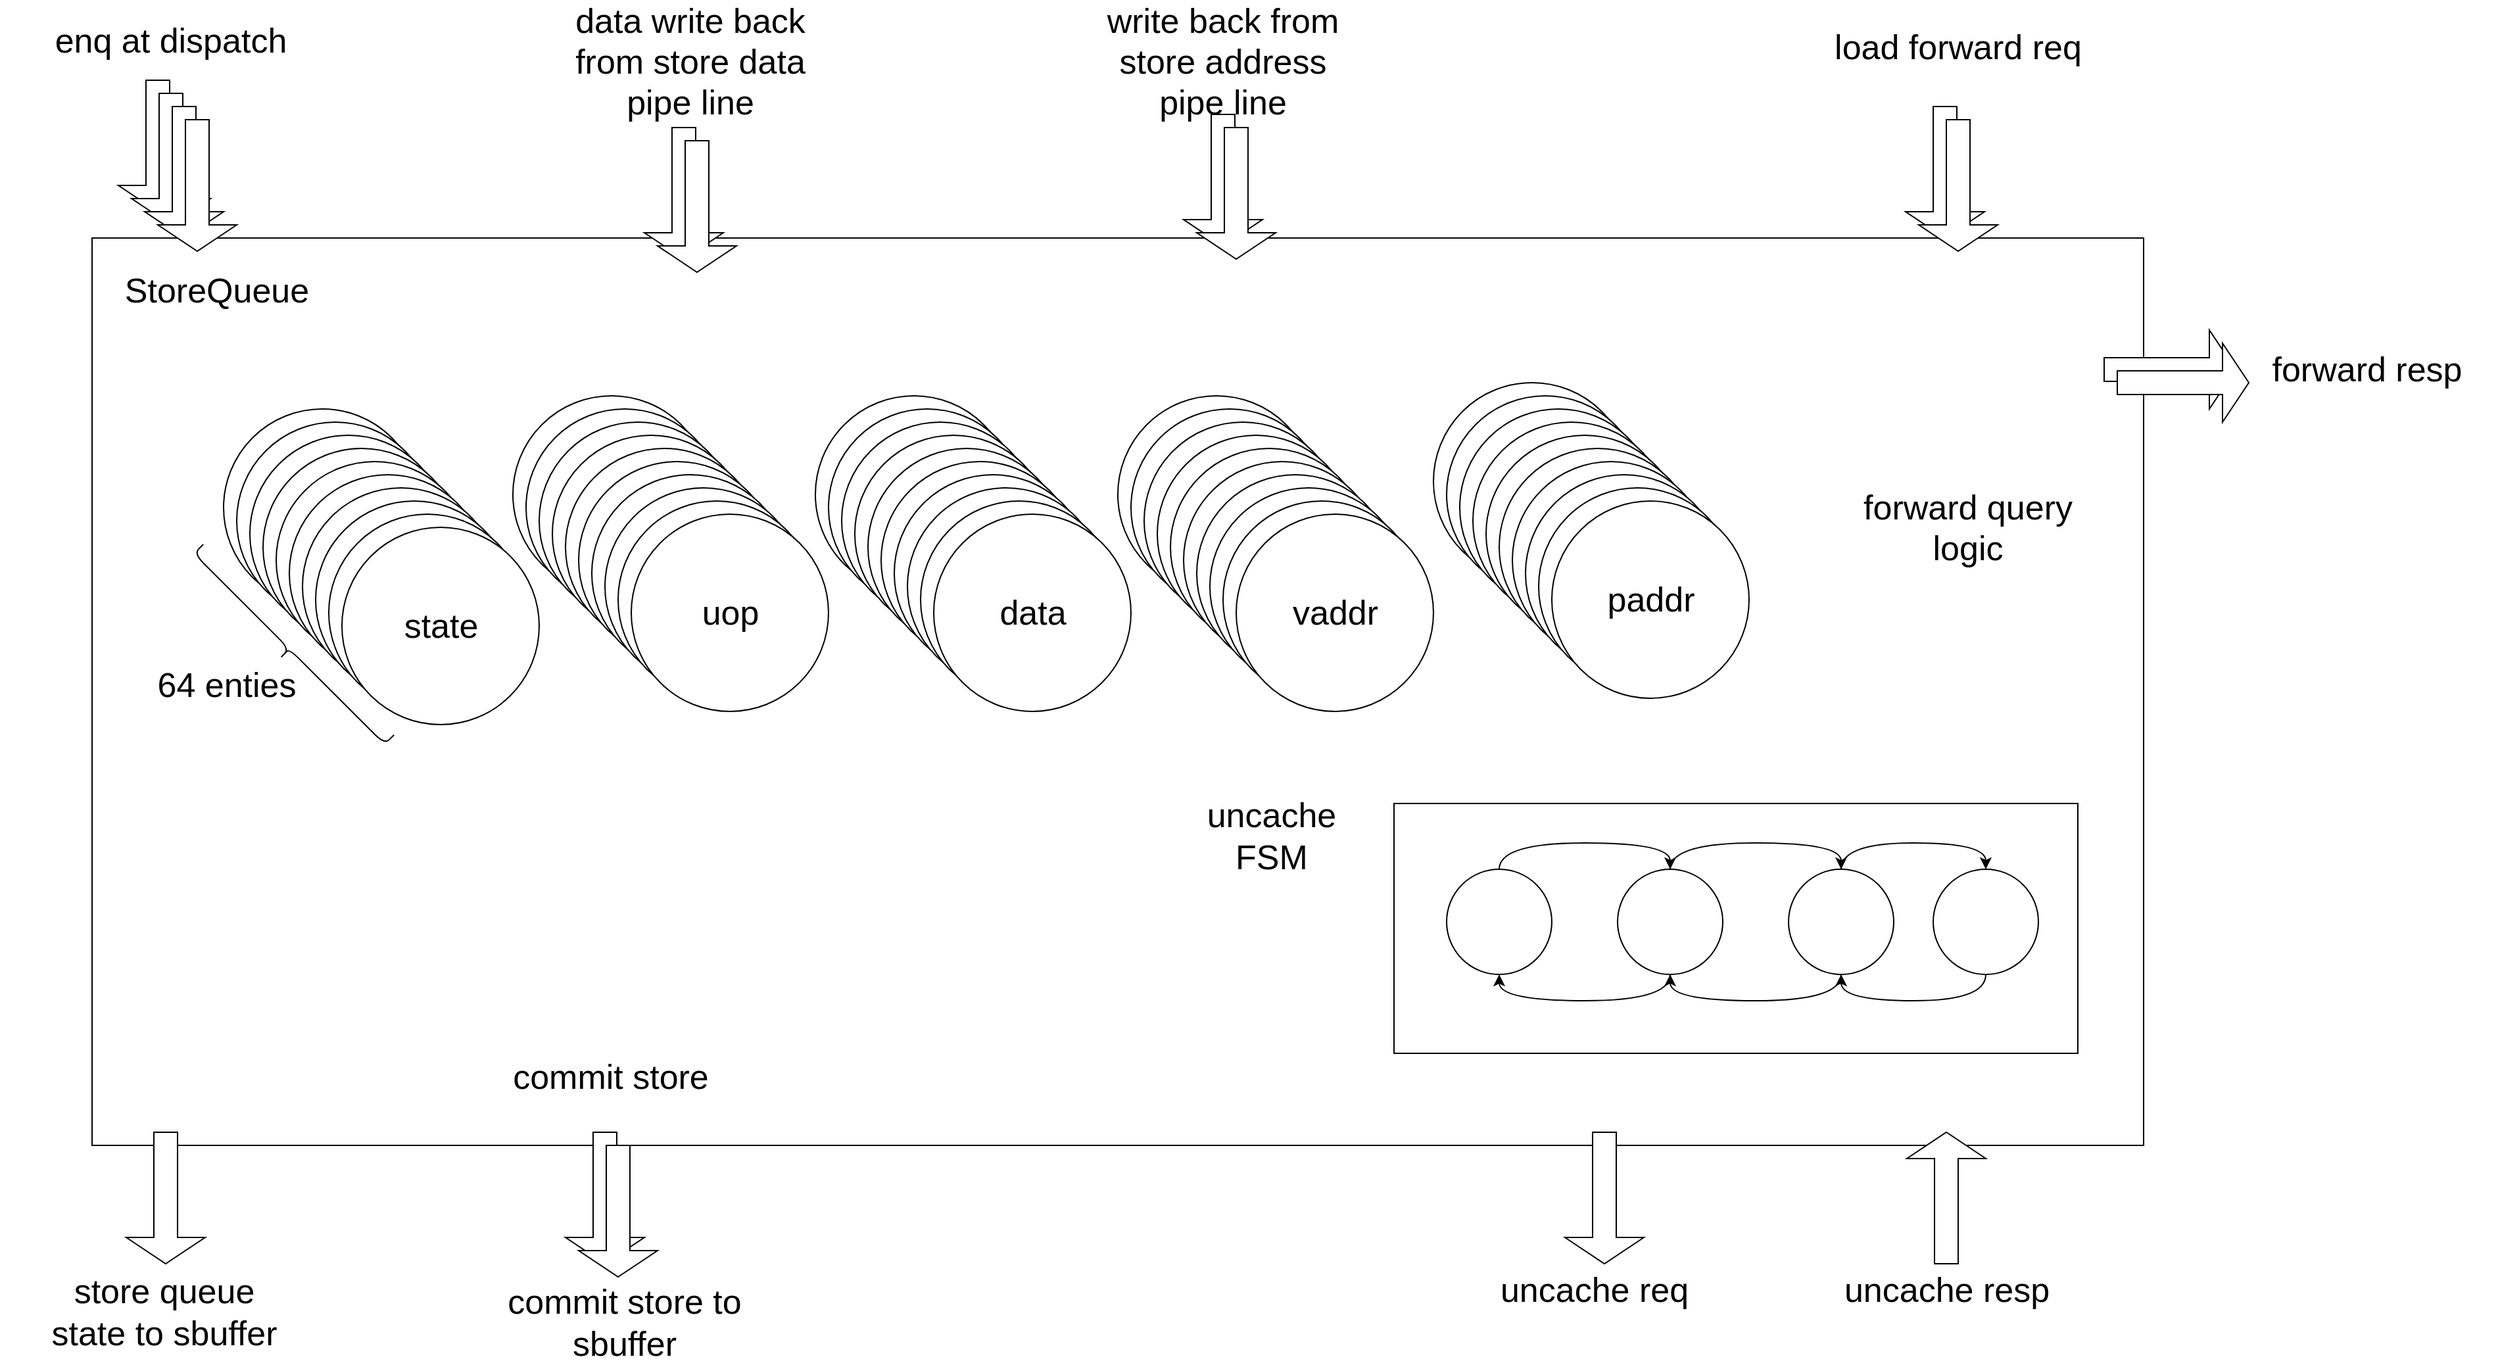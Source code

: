 <mxfile version="20.2.4" type="github">
  <diagram id="bsqM8C-K8P4EZx6fFk0A" name="第 1 页">
    <mxGraphModel dx="2062" dy="1114" grid="0" gridSize="10" guides="1" tooltips="1" connect="1" arrows="1" fold="1" page="1" pageScale="1" pageWidth="2339" pageHeight="3300" math="0" shadow="0">
      <root>
        <mxCell id="0" />
        <mxCell id="1" parent="0" />
        <mxCell id="YnvSPRgBQ3SgTf9g67vL-1" value="" style="rounded=0;whiteSpace=wrap;html=1;" parent="1" vertex="1">
          <mxGeometry x="190" y="220" width="1560" height="690" as="geometry" />
        </mxCell>
        <mxCell id="YnvSPRgBQ3SgTf9g67vL-2" value="&lt;font style=&quot;font-size: 26px;&quot;&gt;StoreQueue&lt;/font&gt;" style="text;html=1;strokeColor=none;fillColor=none;align=center;verticalAlign=middle;whiteSpace=wrap;rounded=0;" parent="1" vertex="1">
          <mxGeometry x="190" y="230" width="190" height="60" as="geometry" />
        </mxCell>
        <mxCell id="YnvSPRgBQ3SgTf9g67vL-3" value="state" style="shape=ellipse;html=1;dashed=0;whitespace=wrap;aspect=fixed;perimeter=ellipsePerimeter;fontSize=26;" parent="1" vertex="1">
          <mxGeometry x="290" y="350" width="150" height="150" as="geometry" />
        </mxCell>
        <mxCell id="YnvSPRgBQ3SgTf9g67vL-4" value="data" style="shape=ellipse;html=1;dashed=0;whitespace=wrap;aspect=fixed;perimeter=ellipsePerimeter;fontSize=26;" parent="1" vertex="1">
          <mxGeometry x="740" y="340" width="150" height="150" as="geometry" />
        </mxCell>
        <mxCell id="YnvSPRgBQ3SgTf9g67vL-5" value="uop" style="shape=ellipse;html=1;dashed=0;whitespace=wrap;aspect=fixed;perimeter=ellipsePerimeter;fontSize=26;" parent="1" vertex="1">
          <mxGeometry x="510" y="340" width="150" height="150" as="geometry" />
        </mxCell>
        <mxCell id="YnvSPRgBQ3SgTf9g67vL-6" value="state" style="shape=ellipse;html=1;dashed=0;whitespace=wrap;aspect=fixed;perimeter=ellipsePerimeter;fontSize=26;" parent="1" vertex="1">
          <mxGeometry x="300" y="360" width="150" height="150" as="geometry" />
        </mxCell>
        <mxCell id="YnvSPRgBQ3SgTf9g67vL-7" value="state" style="shape=ellipse;html=1;dashed=0;whitespace=wrap;aspect=fixed;perimeter=ellipsePerimeter;fontSize=26;" parent="1" vertex="1">
          <mxGeometry x="310" y="370" width="150" height="150" as="geometry" />
        </mxCell>
        <mxCell id="YnvSPRgBQ3SgTf9g67vL-8" value="state" style="shape=ellipse;html=1;dashed=0;whitespace=wrap;aspect=fixed;perimeter=ellipsePerimeter;fontSize=26;" parent="1" vertex="1">
          <mxGeometry x="320" y="380" width="150" height="150" as="geometry" />
        </mxCell>
        <mxCell id="YnvSPRgBQ3SgTf9g67vL-9" value="state" style="shape=ellipse;html=1;dashed=0;whitespace=wrap;aspect=fixed;perimeter=ellipsePerimeter;fontSize=26;" parent="1" vertex="1">
          <mxGeometry x="330" y="390" width="150" height="150" as="geometry" />
        </mxCell>
        <mxCell id="YnvSPRgBQ3SgTf9g67vL-10" value="uop" style="shape=ellipse;html=1;dashed=0;whitespace=wrap;aspect=fixed;perimeter=ellipsePerimeter;fontSize=26;" parent="1" vertex="1">
          <mxGeometry x="520" y="350" width="150" height="150" as="geometry" />
        </mxCell>
        <mxCell id="YnvSPRgBQ3SgTf9g67vL-11" value="uop" style="shape=ellipse;html=1;dashed=0;whitespace=wrap;aspect=fixed;perimeter=ellipsePerimeter;fontSize=26;" parent="1" vertex="1">
          <mxGeometry x="530" y="360" width="150" height="150" as="geometry" />
        </mxCell>
        <mxCell id="YnvSPRgBQ3SgTf9g67vL-12" value="uop" style="shape=ellipse;html=1;dashed=0;whitespace=wrap;aspect=fixed;perimeter=ellipsePerimeter;fontSize=26;" parent="1" vertex="1">
          <mxGeometry x="540" y="370" width="150" height="150" as="geometry" />
        </mxCell>
        <mxCell id="YnvSPRgBQ3SgTf9g67vL-13" value="uop" style="shape=ellipse;html=1;dashed=0;whitespace=wrap;aspect=fixed;perimeter=ellipsePerimeter;fontSize=26;" parent="1" vertex="1">
          <mxGeometry x="550" y="380" width="150" height="150" as="geometry" />
        </mxCell>
        <mxCell id="YnvSPRgBQ3SgTf9g67vL-16" value="data" style="shape=ellipse;html=1;dashed=0;whitespace=wrap;aspect=fixed;perimeter=ellipsePerimeter;fontSize=26;" parent="1" vertex="1">
          <mxGeometry x="750" y="350" width="150" height="150" as="geometry" />
        </mxCell>
        <mxCell id="YnvSPRgBQ3SgTf9g67vL-17" value="data" style="shape=ellipse;html=1;dashed=0;whitespace=wrap;aspect=fixed;perimeter=ellipsePerimeter;fontSize=26;" parent="1" vertex="1">
          <mxGeometry x="760" y="360" width="150" height="150" as="geometry" />
        </mxCell>
        <mxCell id="YnvSPRgBQ3SgTf9g67vL-18" value="data" style="shape=ellipse;html=1;dashed=0;whitespace=wrap;aspect=fixed;perimeter=ellipsePerimeter;fontSize=26;" parent="1" vertex="1">
          <mxGeometry x="770" y="370" width="150" height="150" as="geometry" />
        </mxCell>
        <mxCell id="YnvSPRgBQ3SgTf9g67vL-19" value="data" style="shape=ellipse;html=1;dashed=0;whitespace=wrap;aspect=fixed;perimeter=ellipsePerimeter;fontSize=26;" parent="1" vertex="1">
          <mxGeometry x="780" y="380" width="150" height="150" as="geometry" />
        </mxCell>
        <mxCell id="YnvSPRgBQ3SgTf9g67vL-20" value="vaddr" style="shape=ellipse;html=1;dashed=0;whitespace=wrap;aspect=fixed;perimeter=ellipsePerimeter;fontSize=26;" parent="1" vertex="1">
          <mxGeometry x="970" y="340" width="150" height="150" as="geometry" />
        </mxCell>
        <mxCell id="YnvSPRgBQ3SgTf9g67vL-21" value="paddr" style="shape=ellipse;html=1;dashed=0;whitespace=wrap;aspect=fixed;perimeter=ellipsePerimeter;fontSize=26;" parent="1" vertex="1">
          <mxGeometry x="1210" y="330" width="150" height="150" as="geometry" />
        </mxCell>
        <mxCell id="YnvSPRgBQ3SgTf9g67vL-22" value="vaddr" style="shape=ellipse;html=1;dashed=0;whitespace=wrap;aspect=fixed;perimeter=ellipsePerimeter;fontSize=26;" parent="1" vertex="1">
          <mxGeometry x="980" y="350" width="150" height="150" as="geometry" />
        </mxCell>
        <mxCell id="YnvSPRgBQ3SgTf9g67vL-23" value="vaddr" style="shape=ellipse;html=1;dashed=0;whitespace=wrap;aspect=fixed;perimeter=ellipsePerimeter;fontSize=26;" parent="1" vertex="1">
          <mxGeometry x="990" y="360" width="150" height="150" as="geometry" />
        </mxCell>
        <mxCell id="YnvSPRgBQ3SgTf9g67vL-24" value="vaddr" style="shape=ellipse;html=1;dashed=0;whitespace=wrap;aspect=fixed;perimeter=ellipsePerimeter;fontSize=26;" parent="1" vertex="1">
          <mxGeometry x="1000" y="370" width="150" height="150" as="geometry" />
        </mxCell>
        <mxCell id="YnvSPRgBQ3SgTf9g67vL-25" value="vaddr" style="shape=ellipse;html=1;dashed=0;whitespace=wrap;aspect=fixed;perimeter=ellipsePerimeter;fontSize=26;" parent="1" vertex="1">
          <mxGeometry x="1010" y="380" width="150" height="150" as="geometry" />
        </mxCell>
        <mxCell id="YnvSPRgBQ3SgTf9g67vL-26" value="paddr" style="shape=ellipse;html=1;dashed=0;whitespace=wrap;aspect=fixed;perimeter=ellipsePerimeter;fontSize=26;" parent="1" vertex="1">
          <mxGeometry x="1220" y="340" width="150" height="150" as="geometry" />
        </mxCell>
        <mxCell id="YnvSPRgBQ3SgTf9g67vL-27" value="paddr" style="shape=ellipse;html=1;dashed=0;whitespace=wrap;aspect=fixed;perimeter=ellipsePerimeter;fontSize=26;" parent="1" vertex="1">
          <mxGeometry x="1230" y="350" width="150" height="150" as="geometry" />
        </mxCell>
        <mxCell id="YnvSPRgBQ3SgTf9g67vL-28" value="paddr" style="shape=ellipse;html=1;dashed=0;whitespace=wrap;aspect=fixed;perimeter=ellipsePerimeter;fontSize=26;" parent="1" vertex="1">
          <mxGeometry x="1240" y="360" width="150" height="150" as="geometry" />
        </mxCell>
        <mxCell id="YnvSPRgBQ3SgTf9g67vL-29" value="paddr" style="shape=ellipse;html=1;dashed=0;whitespace=wrap;aspect=fixed;perimeter=ellipsePerimeter;fontSize=26;" parent="1" vertex="1">
          <mxGeometry x="1250" y="370" width="150" height="150" as="geometry" />
        </mxCell>
        <mxCell id="YnvSPRgBQ3SgTf9g67vL-33" value="state" style="shape=ellipse;html=1;dashed=0;whitespace=wrap;aspect=fixed;perimeter=ellipsePerimeter;fontSize=26;" parent="1" vertex="1">
          <mxGeometry x="340" y="400" width="150" height="150" as="geometry" />
        </mxCell>
        <mxCell id="YnvSPRgBQ3SgTf9g67vL-34" value="state" style="shape=ellipse;html=1;dashed=0;whitespace=wrap;aspect=fixed;perimeter=ellipsePerimeter;fontSize=26;" parent="1" vertex="1">
          <mxGeometry x="350" y="410" width="150" height="150" as="geometry" />
        </mxCell>
        <mxCell id="YnvSPRgBQ3SgTf9g67vL-35" value="state" style="shape=ellipse;html=1;dashed=0;whitespace=wrap;aspect=fixed;perimeter=ellipsePerimeter;fontSize=26;" parent="1" vertex="1">
          <mxGeometry x="360" y="420" width="150" height="150" as="geometry" />
        </mxCell>
        <mxCell id="YnvSPRgBQ3SgTf9g67vL-36" value="state" style="shape=ellipse;html=1;dashed=0;whitespace=wrap;aspect=fixed;perimeter=ellipsePerimeter;fontSize=26;" parent="1" vertex="1">
          <mxGeometry x="370" y="430" width="150" height="150" as="geometry" />
        </mxCell>
        <mxCell id="YnvSPRgBQ3SgTf9g67vL-37" value="state" style="shape=ellipse;html=1;dashed=0;whitespace=wrap;aspect=fixed;perimeter=ellipsePerimeter;fontSize=26;" parent="1" vertex="1">
          <mxGeometry x="380" y="440" width="150" height="150" as="geometry" />
        </mxCell>
        <mxCell id="YnvSPRgBQ3SgTf9g67vL-38" value="uop" style="shape=ellipse;html=1;dashed=0;whitespace=wrap;aspect=fixed;perimeter=ellipsePerimeter;fontSize=26;" parent="1" vertex="1">
          <mxGeometry x="560" y="390" width="150" height="150" as="geometry" />
        </mxCell>
        <mxCell id="YnvSPRgBQ3SgTf9g67vL-39" value="uop" style="shape=ellipse;html=1;dashed=0;whitespace=wrap;aspect=fixed;perimeter=ellipsePerimeter;fontSize=26;" parent="1" vertex="1">
          <mxGeometry x="570" y="400" width="150" height="150" as="geometry" />
        </mxCell>
        <mxCell id="YnvSPRgBQ3SgTf9g67vL-40" value="uop" style="shape=ellipse;html=1;dashed=0;whitespace=wrap;aspect=fixed;perimeter=ellipsePerimeter;fontSize=26;" parent="1" vertex="1">
          <mxGeometry x="580" y="410" width="150" height="150" as="geometry" />
        </mxCell>
        <mxCell id="YnvSPRgBQ3SgTf9g67vL-41" value="uop" style="shape=ellipse;html=1;dashed=0;whitespace=wrap;aspect=fixed;perimeter=ellipsePerimeter;fontSize=26;" parent="1" vertex="1">
          <mxGeometry x="590" y="420" width="150" height="150" as="geometry" />
        </mxCell>
        <mxCell id="YnvSPRgBQ3SgTf9g67vL-42" value="uop" style="shape=ellipse;html=1;dashed=0;whitespace=wrap;aspect=fixed;perimeter=ellipsePerimeter;fontSize=26;" parent="1" vertex="1">
          <mxGeometry x="600" y="430" width="150" height="150" as="geometry" />
        </mxCell>
        <mxCell id="YnvSPRgBQ3SgTf9g67vL-43" value="data" style="shape=ellipse;html=1;dashed=0;whitespace=wrap;aspect=fixed;perimeter=ellipsePerimeter;fontSize=26;" parent="1" vertex="1">
          <mxGeometry x="790" y="390" width="150" height="150" as="geometry" />
        </mxCell>
        <mxCell id="YnvSPRgBQ3SgTf9g67vL-44" value="data" style="shape=ellipse;html=1;dashed=0;whitespace=wrap;aspect=fixed;perimeter=ellipsePerimeter;fontSize=26;" parent="1" vertex="1">
          <mxGeometry x="800" y="400" width="150" height="150" as="geometry" />
        </mxCell>
        <mxCell id="YnvSPRgBQ3SgTf9g67vL-45" value="data" style="shape=ellipse;html=1;dashed=0;whitespace=wrap;aspect=fixed;perimeter=ellipsePerimeter;fontSize=26;" parent="1" vertex="1">
          <mxGeometry x="810" y="410" width="150" height="150" as="geometry" />
        </mxCell>
        <mxCell id="YnvSPRgBQ3SgTf9g67vL-46" value="data" style="shape=ellipse;html=1;dashed=0;whitespace=wrap;aspect=fixed;perimeter=ellipsePerimeter;fontSize=26;" parent="1" vertex="1">
          <mxGeometry x="820" y="420" width="150" height="150" as="geometry" />
        </mxCell>
        <mxCell id="YnvSPRgBQ3SgTf9g67vL-47" value="data" style="shape=ellipse;html=1;dashed=0;whitespace=wrap;aspect=fixed;perimeter=ellipsePerimeter;fontSize=26;" parent="1" vertex="1">
          <mxGeometry x="830" y="430" width="150" height="150" as="geometry" />
        </mxCell>
        <mxCell id="YnvSPRgBQ3SgTf9g67vL-48" value="vaddr" style="shape=ellipse;html=1;dashed=0;whitespace=wrap;aspect=fixed;perimeter=ellipsePerimeter;fontSize=26;" parent="1" vertex="1">
          <mxGeometry x="1020" y="390" width="150" height="150" as="geometry" />
        </mxCell>
        <mxCell id="YnvSPRgBQ3SgTf9g67vL-49" value="vaddr" style="shape=ellipse;html=1;dashed=0;whitespace=wrap;aspect=fixed;perimeter=ellipsePerimeter;fontSize=26;" parent="1" vertex="1">
          <mxGeometry x="1030" y="400" width="150" height="150" as="geometry" />
        </mxCell>
        <mxCell id="YnvSPRgBQ3SgTf9g67vL-50" value="vaddr" style="shape=ellipse;html=1;dashed=0;whitespace=wrap;aspect=fixed;perimeter=ellipsePerimeter;fontSize=26;" parent="1" vertex="1">
          <mxGeometry x="1040" y="410" width="150" height="150" as="geometry" />
        </mxCell>
        <mxCell id="YnvSPRgBQ3SgTf9g67vL-51" value="vaddr" style="shape=ellipse;html=1;dashed=0;whitespace=wrap;aspect=fixed;perimeter=ellipsePerimeter;fontSize=26;" parent="1" vertex="1">
          <mxGeometry x="1050" y="420" width="150" height="150" as="geometry" />
        </mxCell>
        <mxCell id="YnvSPRgBQ3SgTf9g67vL-52" value="vaddr" style="shape=ellipse;html=1;dashed=0;whitespace=wrap;aspect=fixed;perimeter=ellipsePerimeter;fontSize=26;" parent="1" vertex="1">
          <mxGeometry x="1060" y="430" width="150" height="150" as="geometry" />
        </mxCell>
        <mxCell id="YnvSPRgBQ3SgTf9g67vL-54" value="paddr" style="shape=ellipse;html=1;dashed=0;whitespace=wrap;aspect=fixed;perimeter=ellipsePerimeter;fontSize=26;" parent="1" vertex="1">
          <mxGeometry x="1260" y="380" width="150" height="150" as="geometry" />
        </mxCell>
        <mxCell id="YnvSPRgBQ3SgTf9g67vL-55" value="paddr" style="shape=ellipse;html=1;dashed=0;whitespace=wrap;aspect=fixed;perimeter=ellipsePerimeter;fontSize=26;" parent="1" vertex="1">
          <mxGeometry x="1270" y="390" width="150" height="150" as="geometry" />
        </mxCell>
        <mxCell id="YnvSPRgBQ3SgTf9g67vL-56" value="paddr" style="shape=ellipse;html=1;dashed=0;whitespace=wrap;aspect=fixed;perimeter=ellipsePerimeter;fontSize=26;" parent="1" vertex="1">
          <mxGeometry x="1280" y="400" width="150" height="150" as="geometry" />
        </mxCell>
        <mxCell id="YnvSPRgBQ3SgTf9g67vL-57" value="paddr" style="shape=ellipse;html=1;dashed=0;whitespace=wrap;aspect=fixed;perimeter=ellipsePerimeter;fontSize=26;" parent="1" vertex="1">
          <mxGeometry x="1290" y="410" width="150" height="150" as="geometry" />
        </mxCell>
        <mxCell id="YnvSPRgBQ3SgTf9g67vL-58" value="paddr" style="shape=ellipse;html=1;dashed=0;whitespace=wrap;aspect=fixed;perimeter=ellipsePerimeter;fontSize=26;" parent="1" vertex="1">
          <mxGeometry x="1300" y="420" width="150" height="150" as="geometry" />
        </mxCell>
        <mxCell id="YnvSPRgBQ3SgTf9g67vL-59" value="" style="shape=singleArrow;direction=south;whiteSpace=wrap;html=1;fontSize=26;" parent="1" vertex="1">
          <mxGeometry x="210" y="100" width="60" height="100" as="geometry" />
        </mxCell>
        <mxCell id="YnvSPRgBQ3SgTf9g67vL-60" value="" style="shape=singleArrow;direction=south;whiteSpace=wrap;html=1;fontSize=26;" parent="1" vertex="1">
          <mxGeometry x="220" y="110" width="60" height="100" as="geometry" />
        </mxCell>
        <mxCell id="YnvSPRgBQ3SgTf9g67vL-61" value="" style="shape=singleArrow;direction=south;whiteSpace=wrap;html=1;fontSize=26;" parent="1" vertex="1">
          <mxGeometry x="230" y="120" width="60" height="100" as="geometry" />
        </mxCell>
        <mxCell id="YnvSPRgBQ3SgTf9g67vL-62" value="" style="shape=singleArrow;direction=south;whiteSpace=wrap;html=1;fontSize=26;" parent="1" vertex="1">
          <mxGeometry x="240" y="130" width="60" height="100" as="geometry" />
        </mxCell>
        <mxCell id="YnvSPRgBQ3SgTf9g67vL-63" value="enq at dispatch" style="text;html=1;strokeColor=none;fillColor=none;align=center;verticalAlign=middle;whiteSpace=wrap;rounded=0;fontSize=26;" parent="1" vertex="1">
          <mxGeometry x="150" y="50" width="200" height="40" as="geometry" />
        </mxCell>
        <mxCell id="YnvSPRgBQ3SgTf9g67vL-64" value="" style="shape=singleArrow;direction=south;whiteSpace=wrap;html=1;fontSize=26;" parent="1" vertex="1">
          <mxGeometry x="1020" y="126" width="60" height="100" as="geometry" />
        </mxCell>
        <mxCell id="YnvSPRgBQ3SgTf9g67vL-65" value="" style="shape=singleArrow;direction=south;whiteSpace=wrap;html=1;fontSize=26;" parent="1" vertex="1">
          <mxGeometry x="1030" y="136" width="60" height="100" as="geometry" />
        </mxCell>
        <mxCell id="YnvSPRgBQ3SgTf9g67vL-66" value="write back from store address pipe line" style="text;html=1;strokeColor=none;fillColor=none;align=center;verticalAlign=middle;whiteSpace=wrap;rounded=0;fontSize=26;" parent="1" vertex="1">
          <mxGeometry x="950" y="66" width="200" height="40" as="geometry" />
        </mxCell>
        <mxCell id="YnvSPRgBQ3SgTf9g67vL-69" value="" style="shape=singleArrow;direction=south;whiteSpace=wrap;html=1;fontSize=26;rotation=-90;" parent="1" vertex="1">
          <mxGeometry x="1740" y="270" width="60" height="100" as="geometry" />
        </mxCell>
        <mxCell id="YnvSPRgBQ3SgTf9g67vL-70" value="" style="shape=singleArrow;direction=south;whiteSpace=wrap;html=1;fontSize=26;rotation=-90;" parent="1" vertex="1">
          <mxGeometry x="1750" y="280" width="60" height="100" as="geometry" />
        </mxCell>
        <mxCell id="YnvSPRgBQ3SgTf9g67vL-71" value="forward resp" style="text;html=1;strokeColor=none;fillColor=none;align=center;verticalAlign=middle;whiteSpace=wrap;rounded=0;fontSize=26;" parent="1" vertex="1">
          <mxGeometry x="1820" y="300" width="200" height="40" as="geometry" />
        </mxCell>
        <mxCell id="YnvSPRgBQ3SgTf9g67vL-72" value="" style="shape=singleArrow;direction=south;whiteSpace=wrap;html=1;fontSize=26;" parent="1" vertex="1">
          <mxGeometry x="1569" y="120" width="60" height="100" as="geometry" />
        </mxCell>
        <mxCell id="YnvSPRgBQ3SgTf9g67vL-73" value="" style="shape=singleArrow;direction=south;whiteSpace=wrap;html=1;fontSize=26;" parent="1" vertex="1">
          <mxGeometry x="1579" y="130" width="60" height="100" as="geometry" />
        </mxCell>
        <mxCell id="YnvSPRgBQ3SgTf9g67vL-74" value="" style="shape=singleArrow;direction=south;whiteSpace=wrap;html=1;fontSize=26;" parent="1" vertex="1">
          <mxGeometry x="610" y="136" width="60" height="100" as="geometry" />
        </mxCell>
        <mxCell id="YnvSPRgBQ3SgTf9g67vL-75" value="" style="shape=singleArrow;direction=south;whiteSpace=wrap;html=1;fontSize=26;" parent="1" vertex="1">
          <mxGeometry x="620" y="146" width="60" height="100" as="geometry" />
        </mxCell>
        <mxCell id="YnvSPRgBQ3SgTf9g67vL-76" value="load forward req" style="text;html=1;strokeColor=none;fillColor=none;align=center;verticalAlign=middle;whiteSpace=wrap;rounded=0;fontSize=26;" parent="1" vertex="1">
          <mxGeometry x="1494" y="55" width="230" height="40" as="geometry" />
        </mxCell>
        <mxCell id="YnvSPRgBQ3SgTf9g67vL-77" value="data write back&lt;br&gt;from store data pipe line" style="text;html=1;strokeColor=none;fillColor=none;align=center;verticalAlign=middle;whiteSpace=wrap;rounded=0;fontSize=26;" parent="1" vertex="1">
          <mxGeometry x="530" y="66" width="230" height="40" as="geometry" />
        </mxCell>
        <mxCell id="YnvSPRgBQ3SgTf9g67vL-78" value="" style="shape=singleArrow;direction=south;whiteSpace=wrap;html=1;fontSize=26;rotation=0;" parent="1" vertex="1">
          <mxGeometry x="550" y="900" width="60" height="100" as="geometry" />
        </mxCell>
        <mxCell id="YnvSPRgBQ3SgTf9g67vL-79" value="commit store to sbuffer" style="text;html=1;strokeColor=none;fillColor=none;align=center;verticalAlign=middle;whiteSpace=wrap;rounded=0;fontSize=26;" parent="1" vertex="1">
          <mxGeometry x="470" y="1025" width="250" height="40" as="geometry" />
        </mxCell>
        <mxCell id="YnvSPRgBQ3SgTf9g67vL-80" value="" style="rounded=0;whiteSpace=wrap;html=1;fontSize=26;" parent="1" vertex="1">
          <mxGeometry x="1180" y="650" width="520" height="190" as="geometry" />
        </mxCell>
        <mxCell id="YnvSPRgBQ3SgTf9g67vL-85" style="edgeStyle=orthogonalEdgeStyle;rounded=0;orthogonalLoop=1;jettySize=auto;html=1;exitX=0.5;exitY=0;exitDx=0;exitDy=0;entryX=0.5;entryY=0;entryDx=0;entryDy=0;fontSize=26;curved=1;" parent="1" source="YnvSPRgBQ3SgTf9g67vL-81" target="YnvSPRgBQ3SgTf9g67vL-82" edge="1">
          <mxGeometry relative="1" as="geometry" />
        </mxCell>
        <mxCell id="YnvSPRgBQ3SgTf9g67vL-81" value="" style="ellipse;whiteSpace=wrap;html=1;aspect=fixed;fontSize=26;" parent="1" vertex="1">
          <mxGeometry x="1220" y="700" width="80" height="80" as="geometry" />
        </mxCell>
        <mxCell id="YnvSPRgBQ3SgTf9g67vL-86" style="edgeStyle=orthogonalEdgeStyle;rounded=0;orthogonalLoop=1;jettySize=auto;html=1;exitX=0.5;exitY=0;exitDx=0;exitDy=0;entryX=0.5;entryY=0;entryDx=0;entryDy=0;fontSize=26;curved=1;" parent="1" source="YnvSPRgBQ3SgTf9g67vL-82" target="YnvSPRgBQ3SgTf9g67vL-83" edge="1">
          <mxGeometry relative="1" as="geometry" />
        </mxCell>
        <mxCell id="YnvSPRgBQ3SgTf9g67vL-90" style="edgeStyle=orthogonalEdgeStyle;rounded=0;orthogonalLoop=1;jettySize=auto;html=1;exitX=0.5;exitY=1;exitDx=0;exitDy=0;entryX=0.5;entryY=1;entryDx=0;entryDy=0;fontSize=26;curved=1;" parent="1" source="YnvSPRgBQ3SgTf9g67vL-82" target="YnvSPRgBQ3SgTf9g67vL-81" edge="1">
          <mxGeometry relative="1" as="geometry" />
        </mxCell>
        <mxCell id="YnvSPRgBQ3SgTf9g67vL-82" value="" style="ellipse;whiteSpace=wrap;html=1;aspect=fixed;fontSize=26;" parent="1" vertex="1">
          <mxGeometry x="1350" y="700" width="80" height="80" as="geometry" />
        </mxCell>
        <mxCell id="YnvSPRgBQ3SgTf9g67vL-87" style="edgeStyle=orthogonalEdgeStyle;rounded=0;orthogonalLoop=1;jettySize=auto;html=1;exitX=0.5;exitY=0;exitDx=0;exitDy=0;entryX=0.5;entryY=0;entryDx=0;entryDy=0;fontSize=26;curved=1;" parent="1" source="YnvSPRgBQ3SgTf9g67vL-83" target="YnvSPRgBQ3SgTf9g67vL-84" edge="1">
          <mxGeometry relative="1" as="geometry" />
        </mxCell>
        <mxCell id="YnvSPRgBQ3SgTf9g67vL-89" style="edgeStyle=orthogonalEdgeStyle;rounded=0;orthogonalLoop=1;jettySize=auto;html=1;exitX=0.5;exitY=1;exitDx=0;exitDy=0;entryX=0.5;entryY=1;entryDx=0;entryDy=0;fontSize=26;curved=1;" parent="1" source="YnvSPRgBQ3SgTf9g67vL-83" target="YnvSPRgBQ3SgTf9g67vL-82" edge="1">
          <mxGeometry relative="1" as="geometry" />
        </mxCell>
        <mxCell id="YnvSPRgBQ3SgTf9g67vL-83" value="" style="ellipse;whiteSpace=wrap;html=1;aspect=fixed;fontSize=26;" parent="1" vertex="1">
          <mxGeometry x="1480" y="700" width="80" height="80" as="geometry" />
        </mxCell>
        <mxCell id="YnvSPRgBQ3SgTf9g67vL-88" style="edgeStyle=orthogonalEdgeStyle;rounded=0;orthogonalLoop=1;jettySize=auto;html=1;exitX=0.5;exitY=1;exitDx=0;exitDy=0;entryX=0.5;entryY=1;entryDx=0;entryDy=0;fontSize=26;curved=1;" parent="1" source="YnvSPRgBQ3SgTf9g67vL-84" target="YnvSPRgBQ3SgTf9g67vL-83" edge="1">
          <mxGeometry relative="1" as="geometry" />
        </mxCell>
        <mxCell id="YnvSPRgBQ3SgTf9g67vL-84" value="" style="ellipse;whiteSpace=wrap;html=1;aspect=fixed;fontSize=26;" parent="1" vertex="1">
          <mxGeometry x="1590" y="700" width="80" height="80" as="geometry" />
        </mxCell>
        <mxCell id="YnvSPRgBQ3SgTf9g67vL-91" value="" style="shape=singleArrow;direction=south;whiteSpace=wrap;html=1;fontSize=26;rotation=0;" parent="1" vertex="1">
          <mxGeometry x="1310" y="900" width="60" height="100" as="geometry" />
        </mxCell>
        <mxCell id="YnvSPRgBQ3SgTf9g67vL-92" value="uncache req" style="text;html=1;strokeColor=none;fillColor=none;align=center;verticalAlign=middle;whiteSpace=wrap;rounded=0;fontSize=26;" parent="1" vertex="1">
          <mxGeometry x="1250" y="1000" width="165" height="40" as="geometry" />
        </mxCell>
        <mxCell id="YnvSPRgBQ3SgTf9g67vL-94" value="" style="shape=singleArrow;direction=south;whiteSpace=wrap;html=1;fontSize=26;rotation=-180;" parent="1" vertex="1">
          <mxGeometry x="1570" y="900" width="60" height="100" as="geometry" />
        </mxCell>
        <mxCell id="YnvSPRgBQ3SgTf9g67vL-95" value="uncache resp" style="text;html=1;strokeColor=none;fillColor=none;align=center;verticalAlign=middle;whiteSpace=wrap;rounded=0;fontSize=26;" parent="1" vertex="1">
          <mxGeometry x="1517.5" y="1000" width="165" height="40" as="geometry" />
        </mxCell>
        <mxCell id="YnvSPRgBQ3SgTf9g67vL-96" value="" style="shape=curlyBracket;whiteSpace=wrap;html=1;rounded=1;fontSize=26;rotation=-45;size=0.5;" parent="1" vertex="1">
          <mxGeometry x="330" y="430" width="20" height="205" as="geometry" />
        </mxCell>
        <mxCell id="YnvSPRgBQ3SgTf9g67vL-97" value="64 enties" style="text;html=1;strokeColor=none;fillColor=none;align=center;verticalAlign=middle;whiteSpace=wrap;rounded=0;fontSize=26;" parent="1" vertex="1">
          <mxGeometry x="210" y="540" width="165" height="40" as="geometry" />
        </mxCell>
        <mxCell id="YnvSPRgBQ3SgTf9g67vL-98" value="uncache&lt;br&gt;FSM" style="text;html=1;strokeColor=none;fillColor=none;align=center;verticalAlign=middle;whiteSpace=wrap;rounded=0;fontSize=26;" parent="1" vertex="1">
          <mxGeometry x="1002.5" y="650" width="167.5" height="50" as="geometry" />
        </mxCell>
        <mxCell id="YnvSPRgBQ3SgTf9g67vL-101" value="forward query&lt;br&gt;logic" style="shape=image;html=1;verticalAlign=top;verticalLabelPosition=bottom;labelBackgroundColor=#ffffff;imageAspect=0;aspect=fixed;image=https://cdn2.iconfinder.com/data/icons/competitive-strategy-and-corporate-training/512/745_Business_gear_management_operation_process_Business_Management-128.png;fontSize=26;" parent="1" vertex="1">
          <mxGeometry x="1552" y="275" width="128" height="128" as="geometry" />
        </mxCell>
        <mxCell id="YnvSPRgBQ3SgTf9g67vL-104" value="commit store" style="shape=image;html=1;verticalAlign=top;verticalLabelPosition=bottom;labelBackgroundColor=#ffffff;imageAspect=0;aspect=fixed;image=https://cdn2.iconfinder.com/data/icons/competitive-strategy-and-corporate-training/512/745_Business_gear_management_operation_process_Business_Management-128.png;fontSize=26;" parent="1" vertex="1">
          <mxGeometry x="520" y="708" width="128" height="128" as="geometry" />
        </mxCell>
        <mxCell id="He_Y-IEW-uchhwOdRary-1" value="" style="shape=singleArrow;direction=south;whiteSpace=wrap;html=1;fontSize=26;rotation=0;" vertex="1" parent="1">
          <mxGeometry x="560" y="910" width="60" height="100" as="geometry" />
        </mxCell>
        <mxCell id="He_Y-IEW-uchhwOdRary-2" value="" style="shape=singleArrow;direction=south;whiteSpace=wrap;html=1;fontSize=26;rotation=0;" vertex="1" parent="1">
          <mxGeometry x="216" y="900" width="60" height="100" as="geometry" />
        </mxCell>
        <mxCell id="He_Y-IEW-uchhwOdRary-3" value="store queue&lt;br&gt;state to sbuffer" style="text;html=1;strokeColor=none;fillColor=none;align=center;verticalAlign=middle;whiteSpace=wrap;rounded=0;fontSize=26;" vertex="1" parent="1">
          <mxGeometry x="120" y="1017" width="250" height="40" as="geometry" />
        </mxCell>
      </root>
    </mxGraphModel>
  </diagram>
</mxfile>
